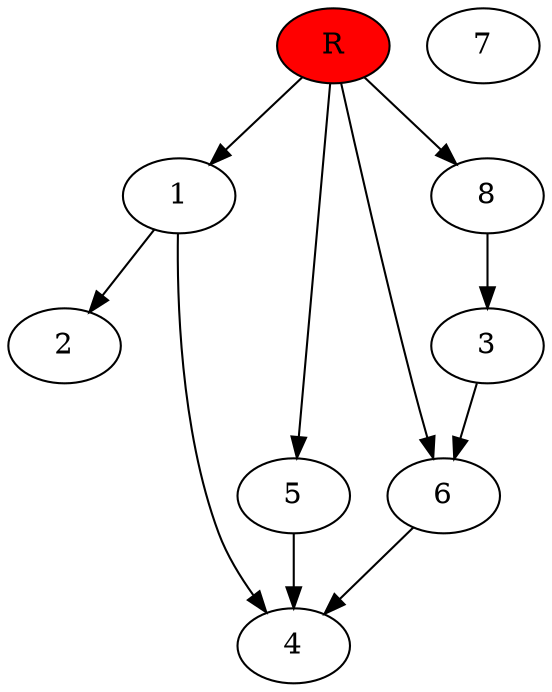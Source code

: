 digraph prb22289 {
	1
	2
	3
	4
	5
	6
	7
	8
	R [fillcolor="#ff0000" style=filled]
	1 -> 2
	1 -> 4
	3 -> 6
	5 -> 4
	6 -> 4
	8 -> 3
	R -> 1
	R -> 5
	R -> 6
	R -> 8
}
